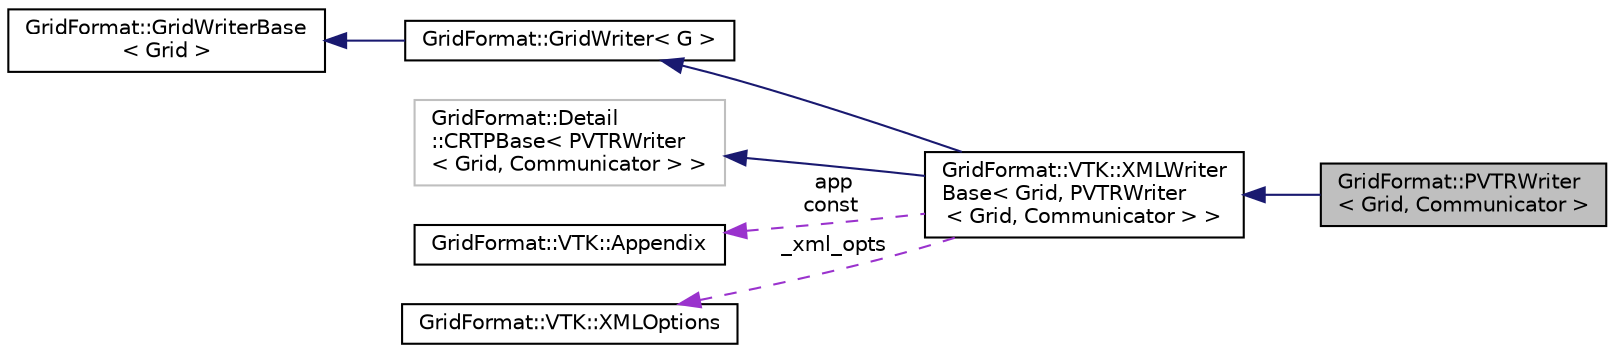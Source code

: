 digraph "GridFormat::PVTRWriter&lt; Grid, Communicator &gt;"
{
 // LATEX_PDF_SIZE
  edge [fontname="Helvetica",fontsize="10",labelfontname="Helvetica",labelfontsize="10"];
  node [fontname="Helvetica",fontsize="10",shape=record];
  rankdir="LR";
  Node1 [label="GridFormat::PVTRWriter\l\< Grid, Communicator \>",height=0.2,width=0.4,color="black", fillcolor="grey75", style="filled", fontcolor="black",tooltip="Writer for parallel .pvtr files."];
  Node2 -> Node1 [dir="back",color="midnightblue",fontsize="10",style="solid",fontname="Helvetica"];
  Node2 [label="GridFormat::VTK::XMLWriter\lBase\< Grid, PVTRWriter\l\< Grid, Communicator \> \>",height=0.2,width=0.4,color="black", fillcolor="white", style="filled",URL="$classGridFormat_1_1VTK_1_1XMLWriterBase.html",tooltip=" "];
  Node3 -> Node2 [dir="back",color="midnightblue",fontsize="10",style="solid",fontname="Helvetica"];
  Node3 [label="GridFormat::GridWriter\< G \>",height=0.2,width=0.4,color="black", fillcolor="white", style="filled",URL="$classGridFormat_1_1GridWriter.html",tooltip=" "];
  Node4 -> Node3 [dir="back",color="midnightblue",fontsize="10",style="solid",fontname="Helvetica"];
  Node4 [label="GridFormat::GridWriterBase\l\< Grid \>",height=0.2,width=0.4,color="black", fillcolor="white", style="filled",URL="$classGridFormat_1_1GridWriterBase.html",tooltip="Base class for all writer implementations."];
  Node5 -> Node2 [dir="back",color="midnightblue",fontsize="10",style="solid",fontname="Helvetica"];
  Node5 [label="GridFormat::Detail\l::CRTPBase\< PVTRWriter\l\< Grid, Communicator \> \>",height=0.2,width=0.4,color="grey75", fillcolor="white", style="filled",tooltip=" "];
  Node6 -> Node2 [dir="back",color="darkorchid3",fontsize="10",style="dashed",label=" app\nconst" ,fontname="Helvetica"];
  Node6 [label="GridFormat::VTK::Appendix",height=0.2,width=0.4,color="black", fillcolor="white", style="filled",URL="$classGridFormat_1_1VTK_1_1Appendix.html",tooltip="Stores vtk data arrays to be exported as vtk-xml appendix."];
  Node7 -> Node2 [dir="back",color="darkorchid3",fontsize="10",style="dashed",label=" _xml_opts" ,fontname="Helvetica"];
  Node7 [label="GridFormat::VTK::XMLOptions",height=0.2,width=0.4,color="black", fillcolor="white", style="filled",URL="$structGridFormat_1_1VTK_1_1XMLOptions.html",tooltip="Options for VTK-XML files for setting the desired encoding, data format and compression."];
}
